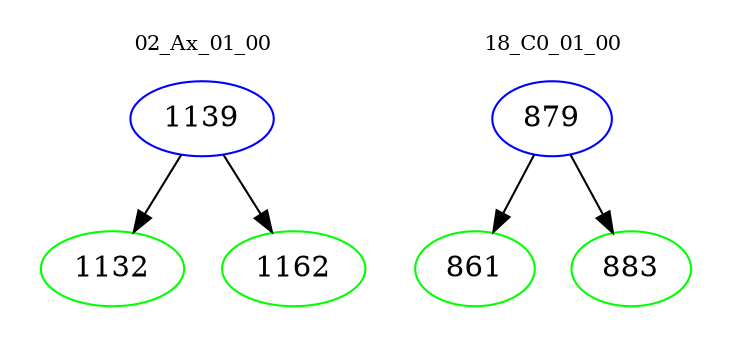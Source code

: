 digraph{
subgraph cluster_0 {
color = white
label = "02_Ax_01_00";
fontsize=10;
T0_1139 [label="1139", color="blue"]
T0_1139 -> T0_1132 [color="black"]
T0_1132 [label="1132", color="green"]
T0_1139 -> T0_1162 [color="black"]
T0_1162 [label="1162", color="green"]
}
subgraph cluster_1 {
color = white
label = "18_C0_01_00";
fontsize=10;
T1_879 [label="879", color="blue"]
T1_879 -> T1_861 [color="black"]
T1_861 [label="861", color="green"]
T1_879 -> T1_883 [color="black"]
T1_883 [label="883", color="green"]
}
}

